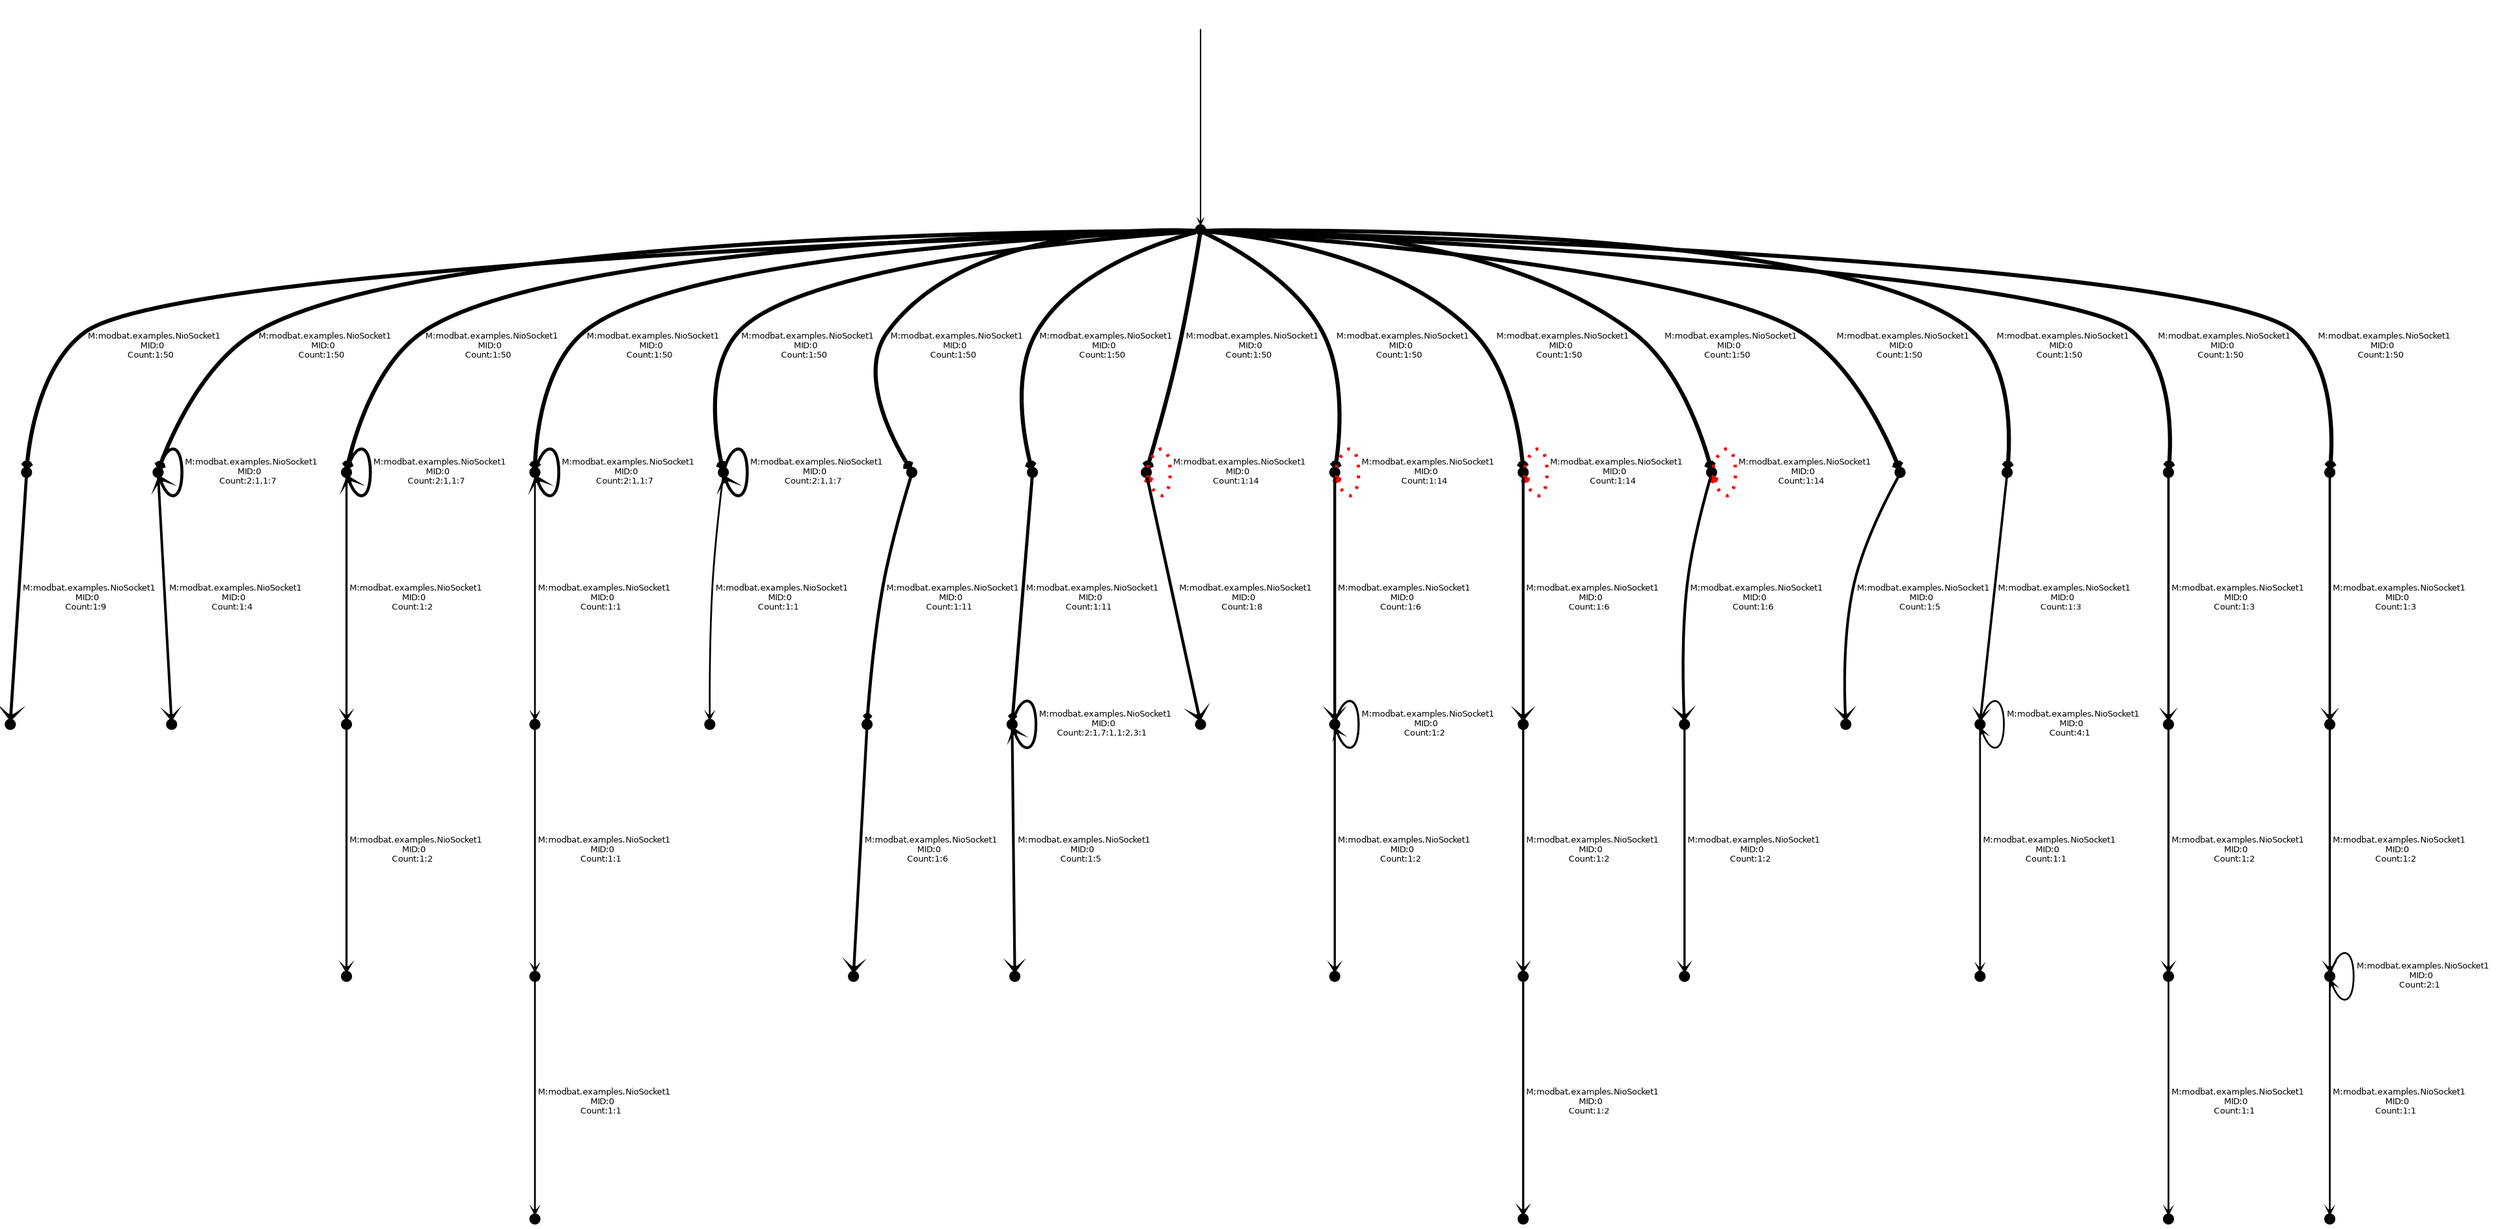 digraph model {
  orientation = portrait;
  graph [ rankdir = "TB", ranksep="2", nodesep="0.2" ];
  node [ fontname = "Helvetica", fontsize="6.0", style=rounded, shape="point", margin="0.07", height="0.1" ];
  edge [ fontname = "Helvetica", arrowsize=".3", arrowhead="vee", fontsize="6.0", margin="0.05" ];
None [shape=none, style=invis, width=0.1, height=0.1]
None->0
{rank = source; None}
0->1[penwidth="3.0",label = " M:modbat.examples.NioSocket1\nMID:0\nCount:1:50 "];
1->2[penwidth="2.255272505103306",label = " M:modbat.examples.NioSocket1\nMID:0\nCount:1:9 "];
0->3[penwidth="3.0",label = " M:modbat.examples.NioSocket1\nMID:0\nCount:1:50 "];
3->3[penwidth="2.204119982655925",label = " M:modbat.examples.NioSocket1\nMID:0\nCount:2:1,1:7 "];
3->4[penwidth="1.9030899869919435",label = " M:modbat.examples.NioSocket1\nMID:0\nCount:1:4 "];
0->5[penwidth="3.0",label = " M:modbat.examples.NioSocket1\nMID:0\nCount:1:50 "];
5->5[penwidth="2.204119982655925",label = " M:modbat.examples.NioSocket1\nMID:0\nCount:2:1,1:7 "];
5->6[penwidth="1.6020599913279625",label = " M:modbat.examples.NioSocket1\nMID:0\nCount:1:2 "];
6->7[penwidth="1.6020599913279625",label = " M:modbat.examples.NioSocket1\nMID:0\nCount:1:2 "];
0->8[penwidth="3.0",label = " M:modbat.examples.NioSocket1\nMID:0\nCount:1:50 "];
8->8[penwidth="2.204119982655925",label = " M:modbat.examples.NioSocket1\nMID:0\nCount:2:1,1:7 "];
8->9[penwidth="1.3010299956639813",label = " M:modbat.examples.NioSocket1\nMID:0\nCount:1:1 "];
9->10[penwidth="1.3010299956639813",label = " M:modbat.examples.NioSocket1\nMID:0\nCount:1:1 "];
10->11[penwidth="1.3010299956639813",label = " M:modbat.examples.NioSocket1\nMID:0\nCount:1:1 "];
0->12[penwidth="3.0",label = " M:modbat.examples.NioSocket1\nMID:0\nCount:1:50 "];
12->12[penwidth="2.204119982655925",label = " M:modbat.examples.NioSocket1\nMID:0\nCount:2:1,1:7 "];
12->13[penwidth="1.3010299956639813",label = " M:modbat.examples.NioSocket1\nMID:0\nCount:1:1 "];
0->14[penwidth="3.0",label = " M:modbat.examples.NioSocket1\nMID:0\nCount:1:50 "];
14->15[penwidth="2.342422680822206",label = " M:modbat.examples.NioSocket1\nMID:0\nCount:1:11 "];
15->16[penwidth="2.079181246047625",label = " M:modbat.examples.NioSocket1\nMID:0\nCount:1:6 "];
0->17[penwidth="3.0",label = " M:modbat.examples.NioSocket1\nMID:0\nCount:1:50 "];
17->18[penwidth="2.342422680822206",label = " M:modbat.examples.NioSocket1\nMID:0\nCount:1:11 "];
18->18[penwidth="2.0",label = " M:modbat.examples.NioSocket1\nMID:0\nCount:2:1,7:1,1:2,3:1 "];
18->19[penwidth="2.0",label = " M:modbat.examples.NioSocket1\nMID:0\nCount:1:5 "];
0->20[penwidth="3.0",label = " M:modbat.examples.NioSocket1\nMID:0\nCount:1:50 "];
20->20[style=dotted, color=red,penwidth="2.4471580313422194",label = " M:modbat.examples.NioSocket1\nMID:0\nCount:1:14 "];
20->21[penwidth="2.204119982655925",label = " M:modbat.examples.NioSocket1\nMID:0\nCount:1:8 "];
0->22[penwidth="3.0",label = " M:modbat.examples.NioSocket1\nMID:0\nCount:1:50 "];
22->22[style=dotted, color=red,penwidth="2.4471580313422194",label = " M:modbat.examples.NioSocket1\nMID:0\nCount:1:14 "];
22->23[penwidth="2.079181246047625",label = " M:modbat.examples.NioSocket1\nMID:0\nCount:1:6 "];
23->23[penwidth="1.6020599913279625",label = " M:modbat.examples.NioSocket1\nMID:0\nCount:1:2 "];
23->24[penwidth="1.6020599913279625",label = " M:modbat.examples.NioSocket1\nMID:0\nCount:1:2 "];
0->25[penwidth="3.0",label = " M:modbat.examples.NioSocket1\nMID:0\nCount:1:50 "];
25->25[style=dotted, color=red,penwidth="2.4471580313422194",label = " M:modbat.examples.NioSocket1\nMID:0\nCount:1:14 "];
25->26[penwidth="2.079181246047625",label = " M:modbat.examples.NioSocket1\nMID:0\nCount:1:6 "];
26->27[penwidth="1.6020599913279625",label = " M:modbat.examples.NioSocket1\nMID:0\nCount:1:2 "];
27->28[penwidth="1.6020599913279625",label = " M:modbat.examples.NioSocket1\nMID:0\nCount:1:2 "];
0->29[penwidth="3.0",label = " M:modbat.examples.NioSocket1\nMID:0\nCount:1:50 "];
29->29[style=dotted, color=red,penwidth="2.4471580313422194",label = " M:modbat.examples.NioSocket1\nMID:0\nCount:1:14 "];
29->30[penwidth="2.079181246047625",label = " M:modbat.examples.NioSocket1\nMID:0\nCount:1:6 "];
30->31[penwidth="1.6020599913279625",label = " M:modbat.examples.NioSocket1\nMID:0\nCount:1:2 "];
0->32[penwidth="3.0",label = " M:modbat.examples.NioSocket1\nMID:0\nCount:1:50 "];
32->33[penwidth="2.0",label = " M:modbat.examples.NioSocket1\nMID:0\nCount:1:5 "];
0->34[penwidth="3.0",label = " M:modbat.examples.NioSocket1\nMID:0\nCount:1:50 "];
34->35[penwidth="1.7781512503836436",label = " M:modbat.examples.NioSocket1\nMID:0\nCount:1:3 "];
35->35[penwidth="1.3010299956639813",label = " M:modbat.examples.NioSocket1\nMID:0\nCount:4:1 "];
35->36[penwidth="1.3010299956639813",label = " M:modbat.examples.NioSocket1\nMID:0\nCount:1:1 "];
0->37[penwidth="3.0",label = " M:modbat.examples.NioSocket1\nMID:0\nCount:1:50 "];
37->38[penwidth="1.7781512503836436",label = " M:modbat.examples.NioSocket1\nMID:0\nCount:1:3 "];
38->39[penwidth="1.6020599913279625",label = " M:modbat.examples.NioSocket1\nMID:0\nCount:1:2 "];
39->40[penwidth="1.3010299956639813",label = " M:modbat.examples.NioSocket1\nMID:0\nCount:1:1 "];
0->41[penwidth="3.0",label = " M:modbat.examples.NioSocket1\nMID:0\nCount:1:50 "];
41->42[penwidth="1.7781512503836436",label = " M:modbat.examples.NioSocket1\nMID:0\nCount:1:3 "];
42->43[penwidth="1.6020599913279625",label = " M:modbat.examples.NioSocket1\nMID:0\nCount:1:2 "];
43->43[penwidth="1.3010299956639813",label = " M:modbat.examples.NioSocket1\nMID:0\nCount:2:1 "];
43->44[penwidth="1.3010299956639813",label = " M:modbat.examples.NioSocket1\nMID:0\nCount:1:1 "];
}
